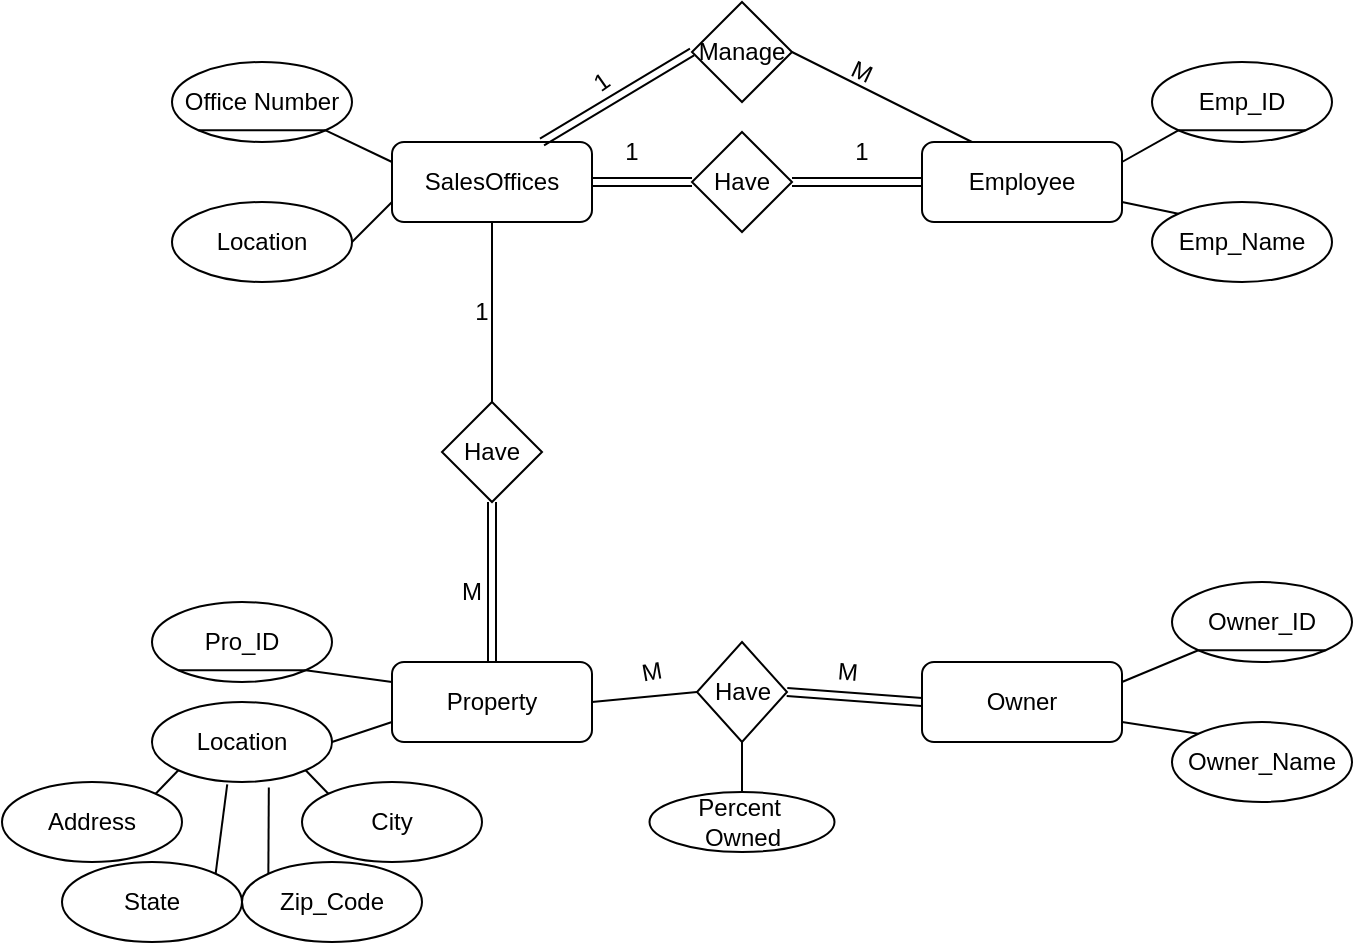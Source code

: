 <mxfile version="27.0.5">
  <diagram name="Page-1" id="U6aiQGpPIJIKLr2R-3Zn">
    <mxGraphModel dx="1892" dy="634" grid="1" gridSize="10" guides="1" tooltips="1" connect="1" arrows="1" fold="1" page="1" pageScale="1" pageWidth="850" pageHeight="1100" math="0" shadow="0">
      <root>
        <mxCell id="0" />
        <mxCell id="1" parent="0" />
        <mxCell id="hHACXnJQ5a6okUAkaryG-1" value="SalesOffices" style="rounded=1;whiteSpace=wrap;html=1;" parent="1" vertex="1">
          <mxGeometry x="160" y="100" width="100" height="40" as="geometry" />
        </mxCell>
        <mxCell id="hHACXnJQ5a6okUAkaryG-2" value="Office Number" style="ellipse;whiteSpace=wrap;html=1;" parent="1" vertex="1">
          <mxGeometry x="50" y="60" width="90" height="40" as="geometry" />
        </mxCell>
        <mxCell id="hHACXnJQ5a6okUAkaryG-3" value="Location" style="ellipse;whiteSpace=wrap;html=1;" parent="1" vertex="1">
          <mxGeometry x="50" y="130" width="90" height="40" as="geometry" />
        </mxCell>
        <mxCell id="hHACXnJQ5a6okUAkaryG-4" value="" style="endArrow=none;html=1;rounded=0;exitX=1;exitY=0.5;exitDx=0;exitDy=0;entryX=0;entryY=0.75;entryDx=0;entryDy=0;" parent="1" source="hHACXnJQ5a6okUAkaryG-3" target="hHACXnJQ5a6okUAkaryG-1" edge="1">
          <mxGeometry width="50" height="50" relative="1" as="geometry">
            <mxPoint x="420" y="320" as="sourcePoint" />
            <mxPoint x="470" y="270" as="targetPoint" />
          </mxGeometry>
        </mxCell>
        <mxCell id="hHACXnJQ5a6okUAkaryG-5" value="" style="endArrow=none;html=1;rounded=0;exitX=1;exitY=1;exitDx=0;exitDy=0;entryX=0;entryY=0.25;entryDx=0;entryDy=0;" parent="1" source="hHACXnJQ5a6okUAkaryG-2" target="hHACXnJQ5a6okUAkaryG-1" edge="1">
          <mxGeometry width="50" height="50" relative="1" as="geometry">
            <mxPoint x="420" y="320" as="sourcePoint" />
            <mxPoint x="470" y="270" as="targetPoint" />
          </mxGeometry>
        </mxCell>
        <mxCell id="hHACXnJQ5a6okUAkaryG-6" value="" style="endArrow=none;html=1;rounded=0;exitX=0;exitY=1;exitDx=0;exitDy=0;entryX=1;entryY=1;entryDx=0;entryDy=0;" parent="1" source="hHACXnJQ5a6okUAkaryG-2" target="hHACXnJQ5a6okUAkaryG-2" edge="1">
          <mxGeometry width="50" height="50" relative="1" as="geometry">
            <mxPoint x="420" y="320" as="sourcePoint" />
            <mxPoint x="470" y="270" as="targetPoint" />
          </mxGeometry>
        </mxCell>
        <mxCell id="hHACXnJQ5a6okUAkaryG-7" value="Employee" style="rounded=1;whiteSpace=wrap;html=1;" parent="1" vertex="1">
          <mxGeometry x="425" y="100" width="100" height="40" as="geometry" />
        </mxCell>
        <mxCell id="hHACXnJQ5a6okUAkaryG-8" value="Emp_Name" style="ellipse;whiteSpace=wrap;html=1;" parent="1" vertex="1">
          <mxGeometry x="540" y="130" width="90" height="40" as="geometry" />
        </mxCell>
        <mxCell id="hHACXnJQ5a6okUAkaryG-9" value="Emp_ID" style="ellipse;whiteSpace=wrap;html=1;" parent="1" vertex="1">
          <mxGeometry x="540" y="60" width="90" height="40" as="geometry" />
        </mxCell>
        <mxCell id="hHACXnJQ5a6okUAkaryG-10" value="" style="endArrow=none;html=1;rounded=0;exitX=0;exitY=1;exitDx=0;exitDy=0;entryX=1;entryY=1;entryDx=0;entryDy=0;" parent="1" source="hHACXnJQ5a6okUAkaryG-9" target="hHACXnJQ5a6okUAkaryG-9" edge="1">
          <mxGeometry width="50" height="50" relative="1" as="geometry">
            <mxPoint x="400" y="320" as="sourcePoint" />
            <mxPoint x="450" y="270" as="targetPoint" />
          </mxGeometry>
        </mxCell>
        <mxCell id="hHACXnJQ5a6okUAkaryG-11" value="" style="endArrow=none;html=1;rounded=0;exitX=1;exitY=0.75;exitDx=0;exitDy=0;entryX=0;entryY=0;entryDx=0;entryDy=0;" parent="1" source="hHACXnJQ5a6okUAkaryG-7" target="hHACXnJQ5a6okUAkaryG-8" edge="1">
          <mxGeometry width="50" height="50" relative="1" as="geometry">
            <mxPoint x="400" y="320" as="sourcePoint" />
            <mxPoint x="450" y="270" as="targetPoint" />
          </mxGeometry>
        </mxCell>
        <mxCell id="hHACXnJQ5a6okUAkaryG-12" value="" style="endArrow=none;html=1;rounded=0;exitX=1;exitY=0.25;exitDx=0;exitDy=0;entryX=0;entryY=1;entryDx=0;entryDy=0;" parent="1" source="hHACXnJQ5a6okUAkaryG-7" target="hHACXnJQ5a6okUAkaryG-9" edge="1">
          <mxGeometry width="50" height="50" relative="1" as="geometry">
            <mxPoint x="400" y="320" as="sourcePoint" />
            <mxPoint x="450" y="270" as="targetPoint" />
          </mxGeometry>
        </mxCell>
        <mxCell id="hHACXnJQ5a6okUAkaryG-13" value="Property" style="rounded=1;whiteSpace=wrap;html=1;" parent="1" vertex="1">
          <mxGeometry x="160" y="360" width="100" height="40" as="geometry" />
        </mxCell>
        <mxCell id="hHACXnJQ5a6okUAkaryG-14" value="State" style="ellipse;whiteSpace=wrap;html=1;" parent="1" vertex="1">
          <mxGeometry x="-5" y="460" width="90" height="40" as="geometry" />
        </mxCell>
        <mxCell id="hHACXnJQ5a6okUAkaryG-15" value="Zip_Code" style="ellipse;whiteSpace=wrap;html=1;" parent="1" vertex="1">
          <mxGeometry x="85" y="460" width="90" height="40" as="geometry" />
        </mxCell>
        <mxCell id="hHACXnJQ5a6okUAkaryG-16" value="City" style="ellipse;whiteSpace=wrap;html=1;" parent="1" vertex="1">
          <mxGeometry x="115" y="420" width="90" height="40" as="geometry" />
        </mxCell>
        <mxCell id="hHACXnJQ5a6okUAkaryG-17" value="Location" style="ellipse;whiteSpace=wrap;html=1;" parent="1" vertex="1">
          <mxGeometry x="40" y="380" width="90" height="40" as="geometry" />
        </mxCell>
        <mxCell id="hHACXnJQ5a6okUAkaryG-18" value="Pro_ID" style="ellipse;whiteSpace=wrap;html=1;" parent="1" vertex="1">
          <mxGeometry x="40" y="330" width="90" height="40" as="geometry" />
        </mxCell>
        <mxCell id="hHACXnJQ5a6okUAkaryG-19" value="" style="endArrow=none;html=1;rounded=0;exitX=0;exitY=1;exitDx=0;exitDy=0;entryX=1;entryY=1;entryDx=0;entryDy=0;" parent="1" source="hHACXnJQ5a6okUAkaryG-18" target="hHACXnJQ5a6okUAkaryG-18" edge="1">
          <mxGeometry width="50" height="50" relative="1" as="geometry">
            <mxPoint x="400" y="370" as="sourcePoint" />
            <mxPoint x="450" y="320" as="targetPoint" />
          </mxGeometry>
        </mxCell>
        <mxCell id="hHACXnJQ5a6okUAkaryG-20" value="Address" style="ellipse;whiteSpace=wrap;html=1;" parent="1" vertex="1">
          <mxGeometry x="-35" y="420" width="90" height="40" as="geometry" />
        </mxCell>
        <mxCell id="hHACXnJQ5a6okUAkaryG-21" value="" style="endArrow=none;html=1;rounded=0;exitX=0;exitY=0;exitDx=0;exitDy=0;entryX=0.649;entryY=1.07;entryDx=0;entryDy=0;entryPerimeter=0;" parent="1" source="hHACXnJQ5a6okUAkaryG-15" target="hHACXnJQ5a6okUAkaryG-17" edge="1">
          <mxGeometry width="50" height="50" relative="1" as="geometry">
            <mxPoint x="400" y="370" as="sourcePoint" />
            <mxPoint x="450" y="320" as="targetPoint" />
          </mxGeometry>
        </mxCell>
        <mxCell id="hHACXnJQ5a6okUAkaryG-22" value="" style="endArrow=none;html=1;rounded=0;exitX=1;exitY=0;exitDx=0;exitDy=0;entryX=0;entryY=1;entryDx=0;entryDy=0;" parent="1" source="hHACXnJQ5a6okUAkaryG-20" target="hHACXnJQ5a6okUAkaryG-17" edge="1">
          <mxGeometry width="50" height="50" relative="1" as="geometry">
            <mxPoint x="400" y="370" as="sourcePoint" />
            <mxPoint x="450" y="320" as="targetPoint" />
          </mxGeometry>
        </mxCell>
        <mxCell id="hHACXnJQ5a6okUAkaryG-23" value="" style="endArrow=none;html=1;rounded=0;exitX=1;exitY=1;exitDx=0;exitDy=0;entryX=0;entryY=0;entryDx=0;entryDy=0;" parent="1" source="hHACXnJQ5a6okUAkaryG-17" target="hHACXnJQ5a6okUAkaryG-16" edge="1">
          <mxGeometry width="50" height="50" relative="1" as="geometry">
            <mxPoint x="400" y="370" as="sourcePoint" />
            <mxPoint x="450" y="320" as="targetPoint" />
          </mxGeometry>
        </mxCell>
        <mxCell id="hHACXnJQ5a6okUAkaryG-24" value="" style="endArrow=none;html=1;rounded=0;exitX=1;exitY=0.5;exitDx=0;exitDy=0;entryX=0;entryY=0.75;entryDx=0;entryDy=0;" parent="1" source="hHACXnJQ5a6okUAkaryG-17" target="hHACXnJQ5a6okUAkaryG-13" edge="1">
          <mxGeometry width="50" height="50" relative="1" as="geometry">
            <mxPoint x="400" y="370" as="sourcePoint" />
            <mxPoint x="450" y="320" as="targetPoint" />
          </mxGeometry>
        </mxCell>
        <mxCell id="hHACXnJQ5a6okUAkaryG-25" value="" style="endArrow=none;html=1;rounded=0;exitX=1;exitY=1;exitDx=0;exitDy=0;entryX=0;entryY=0.25;entryDx=0;entryDy=0;" parent="1" source="hHACXnJQ5a6okUAkaryG-18" target="hHACXnJQ5a6okUAkaryG-13" edge="1">
          <mxGeometry width="50" height="50" relative="1" as="geometry">
            <mxPoint x="400" y="370" as="sourcePoint" />
            <mxPoint x="450" y="320" as="targetPoint" />
          </mxGeometry>
        </mxCell>
        <mxCell id="hHACXnJQ5a6okUAkaryG-26" value="" style="endArrow=none;html=1;rounded=0;exitX=1;exitY=0;exitDx=0;exitDy=0;entryX=0.418;entryY=1.03;entryDx=0;entryDy=0;entryPerimeter=0;" parent="1" source="hHACXnJQ5a6okUAkaryG-14" target="hHACXnJQ5a6okUAkaryG-17" edge="1">
          <mxGeometry width="50" height="50" relative="1" as="geometry">
            <mxPoint x="108" y="476" as="sourcePoint" />
            <mxPoint x="108" y="433" as="targetPoint" />
          </mxGeometry>
        </mxCell>
        <mxCell id="hHACXnJQ5a6okUAkaryG-27" value="Owner" style="rounded=1;whiteSpace=wrap;html=1;" parent="1" vertex="1">
          <mxGeometry x="425" y="360" width="100" height="40" as="geometry" />
        </mxCell>
        <mxCell id="hHACXnJQ5a6okUAkaryG-28" value="Owner_Name" style="ellipse;whiteSpace=wrap;html=1;" parent="1" vertex="1">
          <mxGeometry x="550" y="390" width="90" height="40" as="geometry" />
        </mxCell>
        <mxCell id="hHACXnJQ5a6okUAkaryG-29" value="Owner_ID" style="ellipse;whiteSpace=wrap;html=1;" parent="1" vertex="1">
          <mxGeometry x="550" y="320" width="90" height="40" as="geometry" />
        </mxCell>
        <mxCell id="hHACXnJQ5a6okUAkaryG-30" value="" style="endArrow=none;html=1;rounded=0;exitX=1;exitY=0.75;exitDx=0;exitDy=0;entryX=0;entryY=0;entryDx=0;entryDy=0;" parent="1" source="hHACXnJQ5a6okUAkaryG-27" target="hHACXnJQ5a6okUAkaryG-28" edge="1">
          <mxGeometry width="50" height="50" relative="1" as="geometry">
            <mxPoint x="400" y="320" as="sourcePoint" />
            <mxPoint x="450" y="270" as="targetPoint" />
          </mxGeometry>
        </mxCell>
        <mxCell id="hHACXnJQ5a6okUAkaryG-31" value="" style="endArrow=none;html=1;rounded=0;exitX=1;exitY=0.25;exitDx=0;exitDy=0;entryX=0;entryY=1;entryDx=0;entryDy=0;" parent="1" source="hHACXnJQ5a6okUAkaryG-27" target="hHACXnJQ5a6okUAkaryG-29" edge="1">
          <mxGeometry width="50" height="50" relative="1" as="geometry">
            <mxPoint x="400" y="320" as="sourcePoint" />
            <mxPoint x="450" y="270" as="targetPoint" />
          </mxGeometry>
        </mxCell>
        <mxCell id="hHACXnJQ5a6okUAkaryG-32" value="" style="endArrow=none;html=1;rounded=0;exitX=0;exitY=1;exitDx=0;exitDy=0;entryX=1;entryY=1;entryDx=0;entryDy=0;" parent="1" source="hHACXnJQ5a6okUAkaryG-29" target="hHACXnJQ5a6okUAkaryG-29" edge="1">
          <mxGeometry width="50" height="50" relative="1" as="geometry">
            <mxPoint x="400" y="320" as="sourcePoint" />
            <mxPoint x="450" y="270" as="targetPoint" />
          </mxGeometry>
        </mxCell>
        <mxCell id="hHACXnJQ5a6okUAkaryG-33" value="Have" style="rhombus;whiteSpace=wrap;html=1;" parent="1" vertex="1">
          <mxGeometry x="310" y="95" width="50" height="50" as="geometry" />
        </mxCell>
        <mxCell id="hHACXnJQ5a6okUAkaryG-34" value="" style="endArrow=none;html=1;rounded=0;exitX=1;exitY=0.5;exitDx=0;exitDy=0;entryX=0;entryY=0.5;entryDx=0;entryDy=0;shape=link;" parent="1" source="hHACXnJQ5a6okUAkaryG-33" target="hHACXnJQ5a6okUAkaryG-7" edge="1">
          <mxGeometry width="50" height="50" relative="1" as="geometry">
            <mxPoint x="400" y="320" as="sourcePoint" />
            <mxPoint x="450" y="270" as="targetPoint" />
          </mxGeometry>
        </mxCell>
        <mxCell id="hHACXnJQ5a6okUAkaryG-35" value="" style="endArrow=none;html=1;rounded=0;exitX=1;exitY=0.5;exitDx=0;exitDy=0;shape=link;" parent="1" source="hHACXnJQ5a6okUAkaryG-1" target="hHACXnJQ5a6okUAkaryG-33" edge="1">
          <mxGeometry width="50" height="50" relative="1" as="geometry">
            <mxPoint x="400" y="320" as="sourcePoint" />
            <mxPoint x="450" y="270" as="targetPoint" />
          </mxGeometry>
        </mxCell>
        <mxCell id="hHACXnJQ5a6okUAkaryG-36" value="1" style="text;html=1;align=center;verticalAlign=middle;whiteSpace=wrap;rounded=0;" parent="1" vertex="1">
          <mxGeometry x="250" y="90" width="60" height="30" as="geometry" />
        </mxCell>
        <mxCell id="hHACXnJQ5a6okUAkaryG-39" value="1" style="text;html=1;align=center;verticalAlign=middle;whiteSpace=wrap;rounded=0;" parent="1" vertex="1">
          <mxGeometry x="365" y="90" width="60" height="30" as="geometry" />
        </mxCell>
        <mxCell id="hHACXnJQ5a6okUAkaryG-40" value="Manage" style="rhombus;whiteSpace=wrap;html=1;" parent="1" vertex="1">
          <mxGeometry x="310" y="30" width="50" height="50" as="geometry" />
        </mxCell>
        <mxCell id="hHACXnJQ5a6okUAkaryG-41" value="" style="endArrow=none;html=1;rounded=0;exitX=0.25;exitY=0;exitDx=0;exitDy=0;entryX=1;entryY=0.5;entryDx=0;entryDy=0;" parent="1" source="hHACXnJQ5a6okUAkaryG-7" target="hHACXnJQ5a6okUAkaryG-40" edge="1">
          <mxGeometry width="50" height="50" relative="1" as="geometry">
            <mxPoint x="400" y="320" as="sourcePoint" />
            <mxPoint x="450" y="270" as="targetPoint" />
          </mxGeometry>
        </mxCell>
        <mxCell id="hHACXnJQ5a6okUAkaryG-42" value="" style="endArrow=none;html=1;rounded=0;exitX=0.75;exitY=0;exitDx=0;exitDy=0;entryX=0;entryY=0.5;entryDx=0;entryDy=0;shape=link;" parent="1" source="hHACXnJQ5a6okUAkaryG-1" target="hHACXnJQ5a6okUAkaryG-40" edge="1">
          <mxGeometry width="50" height="50" relative="1" as="geometry">
            <mxPoint x="400" y="320" as="sourcePoint" />
            <mxPoint x="450" y="270" as="targetPoint" />
          </mxGeometry>
        </mxCell>
        <mxCell id="hHACXnJQ5a6okUAkaryG-44" value="1" style="text;html=1;align=center;verticalAlign=middle;whiteSpace=wrap;rounded=0;rotation=-35;" parent="1" vertex="1">
          <mxGeometry x="230" y="60" width="70" height="20" as="geometry" />
        </mxCell>
        <mxCell id="hHACXnJQ5a6okUAkaryG-45" value="M" style="text;html=1;align=center;verticalAlign=middle;whiteSpace=wrap;rounded=0;rotation=25;" parent="1" vertex="1">
          <mxGeometry x="365" y="50" width="60" height="30" as="geometry" />
        </mxCell>
        <mxCell id="hHACXnJQ5a6okUAkaryG-46" value="Have" style="rhombus;whiteSpace=wrap;html=1;" parent="1" vertex="1">
          <mxGeometry x="185" y="230" width="50" height="50" as="geometry" />
        </mxCell>
        <mxCell id="hHACXnJQ5a6okUAkaryG-47" value="" style="endArrow=none;html=1;rounded=0;exitX=0.5;exitY=0;exitDx=0;exitDy=0;entryX=0.5;entryY=1;entryDx=0;entryDy=0;shape=link;" parent="1" source="hHACXnJQ5a6okUAkaryG-13" target="hHACXnJQ5a6okUAkaryG-46" edge="1">
          <mxGeometry width="50" height="50" relative="1" as="geometry">
            <mxPoint x="400" y="320" as="sourcePoint" />
            <mxPoint x="450" y="270" as="targetPoint" />
          </mxGeometry>
        </mxCell>
        <mxCell id="hHACXnJQ5a6okUAkaryG-48" value="" style="endArrow=none;html=1;rounded=0;exitX=0.5;exitY=0;exitDx=0;exitDy=0;entryX=0.5;entryY=1;entryDx=0;entryDy=0;" parent="1" source="hHACXnJQ5a6okUAkaryG-46" target="hHACXnJQ5a6okUAkaryG-1" edge="1">
          <mxGeometry width="50" height="50" relative="1" as="geometry">
            <mxPoint x="400" y="320" as="sourcePoint" />
            <mxPoint x="450" y="270" as="targetPoint" />
          </mxGeometry>
        </mxCell>
        <mxCell id="hHACXnJQ5a6okUAkaryG-49" value="M" style="text;html=1;align=center;verticalAlign=middle;whiteSpace=wrap;rounded=0;" parent="1" vertex="1">
          <mxGeometry x="170" y="310" width="60" height="30" as="geometry" />
        </mxCell>
        <mxCell id="hHACXnJQ5a6okUAkaryG-50" value="1" style="text;html=1;align=center;verticalAlign=middle;whiteSpace=wrap;rounded=0;" parent="1" vertex="1">
          <mxGeometry x="175" y="170" width="60" height="30" as="geometry" />
        </mxCell>
        <mxCell id="hHACXnJQ5a6okUAkaryG-51" value="Have" style="rhombus;whiteSpace=wrap;html=1;" parent="1" vertex="1">
          <mxGeometry x="312.5" y="350" width="45" height="50" as="geometry" />
        </mxCell>
        <mxCell id="hHACXnJQ5a6okUAkaryG-52" value="" style="endArrow=none;html=1;rounded=0;exitX=1;exitY=0.5;exitDx=0;exitDy=0;entryX=0;entryY=0.5;entryDx=0;entryDy=0;shape=link;" parent="1" source="hHACXnJQ5a6okUAkaryG-51" target="hHACXnJQ5a6okUAkaryG-27" edge="1">
          <mxGeometry width="50" height="50" relative="1" as="geometry">
            <mxPoint x="400" y="320" as="sourcePoint" />
            <mxPoint x="420" y="380" as="targetPoint" />
          </mxGeometry>
        </mxCell>
        <mxCell id="hHACXnJQ5a6okUAkaryG-53" value="" style="endArrow=none;html=1;rounded=0;exitX=1;exitY=0.5;exitDx=0;exitDy=0;entryX=0;entryY=0.5;entryDx=0;entryDy=0;" parent="1" source="hHACXnJQ5a6okUAkaryG-13" target="hHACXnJQ5a6okUAkaryG-51" edge="1">
          <mxGeometry width="50" height="50" relative="1" as="geometry">
            <mxPoint x="400" y="320" as="sourcePoint" />
            <mxPoint x="450" y="270" as="targetPoint" />
          </mxGeometry>
        </mxCell>
        <mxCell id="hHACXnJQ5a6okUAkaryG-54" value="M" style="text;html=1;align=center;verticalAlign=middle;whiteSpace=wrap;rounded=0;rotation=5;" parent="1" vertex="1">
          <mxGeometry x="357.5" y="350" width="60" height="30" as="geometry" />
        </mxCell>
        <mxCell id="hHACXnJQ5a6okUAkaryG-55" value="M" style="text;html=1;align=center;verticalAlign=middle;whiteSpace=wrap;rounded=0;rotation=-10;" parent="1" vertex="1">
          <mxGeometry x="260" y="350" width="60" height="30" as="geometry" />
        </mxCell>
        <mxCell id="hHACXnJQ5a6okUAkaryG-56" value="Percent&amp;nbsp;&lt;div&gt;Owned&lt;/div&gt;" style="ellipse;whiteSpace=wrap;html=1;" parent="1" vertex="1">
          <mxGeometry x="288.75" y="425" width="92.5" height="30" as="geometry" />
        </mxCell>
        <mxCell id="hHACXnJQ5a6okUAkaryG-57" value="" style="endArrow=none;html=1;rounded=0;exitX=0.5;exitY=0;exitDx=0;exitDy=0;entryX=0.5;entryY=1;entryDx=0;entryDy=0;" parent="1" source="hHACXnJQ5a6okUAkaryG-56" target="hHACXnJQ5a6okUAkaryG-51" edge="1">
          <mxGeometry width="50" height="50" relative="1" as="geometry">
            <mxPoint x="400" y="320" as="sourcePoint" />
            <mxPoint x="450" y="270" as="targetPoint" />
          </mxGeometry>
        </mxCell>
      </root>
    </mxGraphModel>
  </diagram>
</mxfile>
